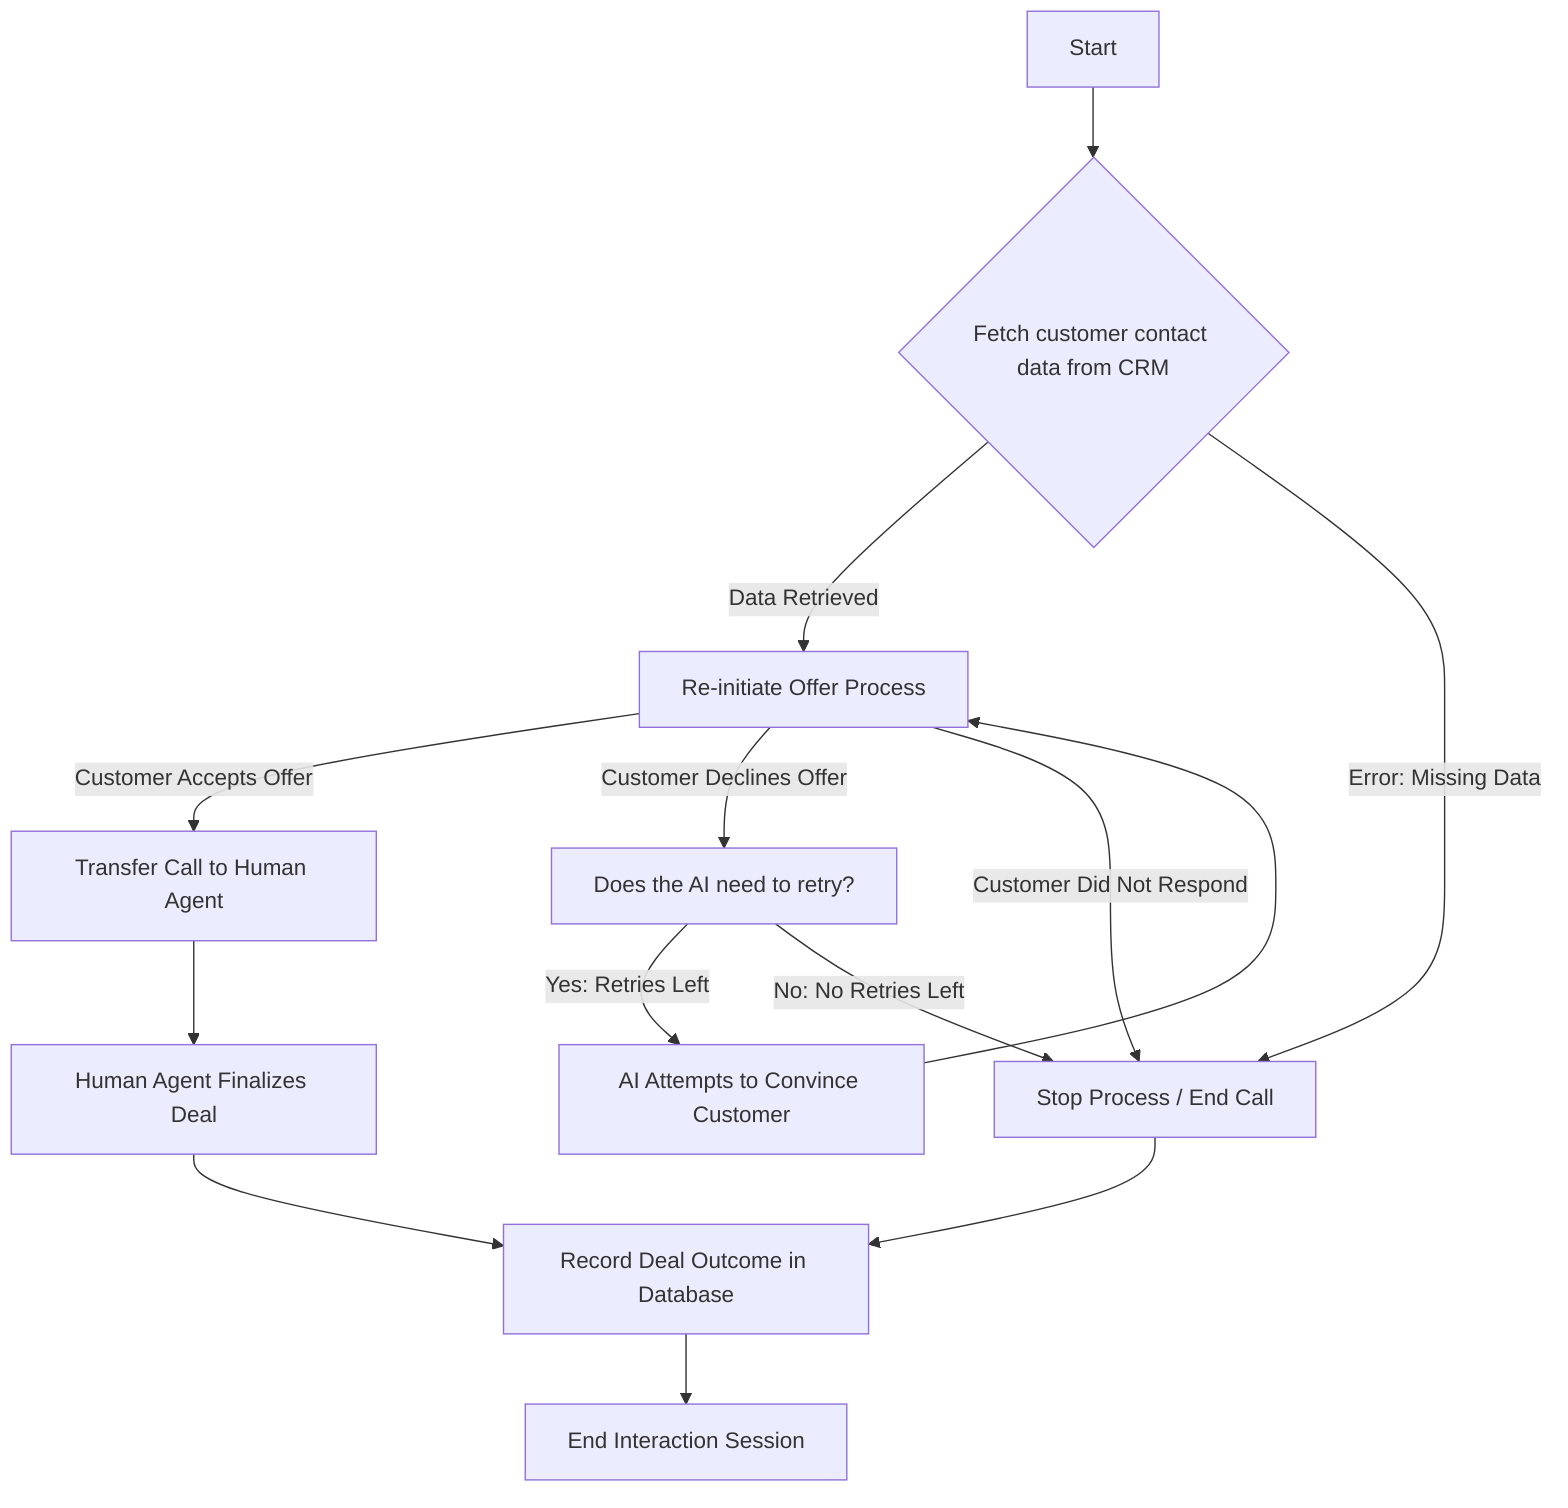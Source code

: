 %% Functional Specification Diagram: AI Dialer for Travel Packages
%% Autogenerated based on functional specification document

flowchart TD
    A[Start] --> B{Fetch customer contact data from CRM}
    B -->|Data Retrieved| C{Initiate Call to Customer}
    B -->|Error: Missing Data| Z[Stop Process / End Call]
    
    C -->|Customer Accepts Offer| D[Transfer Call to Human Agent]
    C -->|Customer Declines Offer| E[Does the AI need to retry?]
    C -->|Customer Did Not Respond| Z

    E -->|Yes: Retries Left| F[AI Attempts to Convince Customer]
    E -->|No: No Retries Left| Z

    F --> C[Re-initiate Offer Process]
    
    D --> G[Human Agent Finalizes Deal]
    G --> H[Record Deal Outcome in Database]

    Z --> H[Record Deal Outcome in Database]
    H --> I[End Interaction Session]